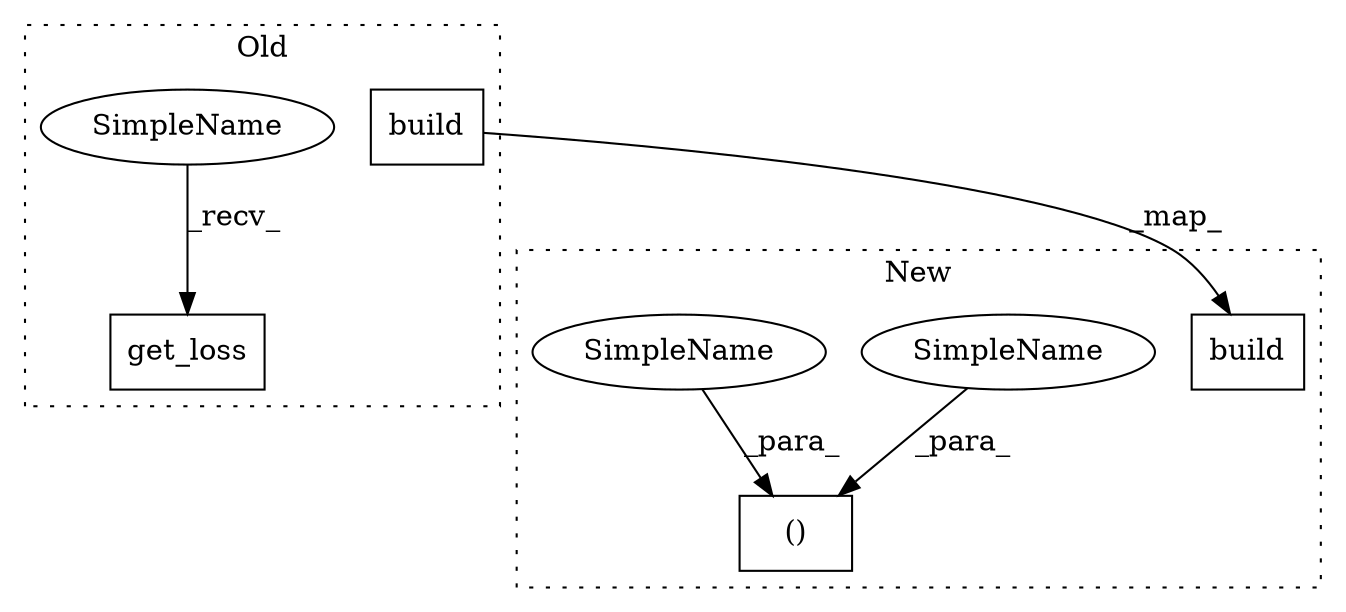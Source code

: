 digraph G {
subgraph cluster0 {
1 [label="build" a="32" s="1297" l="7" shape="box"];
4 [label="get_loss" a="32" s="1330" l="10" shape="box"];
6 [label="SimpleName" a="42" s="1324" l="5" shape="ellipse"];
label = "Old";
style="dotted";
}
subgraph cluster1 {
2 [label="build" a="32" s="1404" l="7" shape="box"];
3 [label="()" a="106" s="1374" l="22" shape="box"];
5 [label="SimpleName" a="42" s="1392" l="4" shape="ellipse"];
7 [label="SimpleName" a="42" s="1374" l="5" shape="ellipse"];
label = "New";
style="dotted";
}
1 -> 2 [label="_map_"];
5 -> 3 [label="_para_"];
6 -> 4 [label="_recv_"];
7 -> 3 [label="_para_"];
}